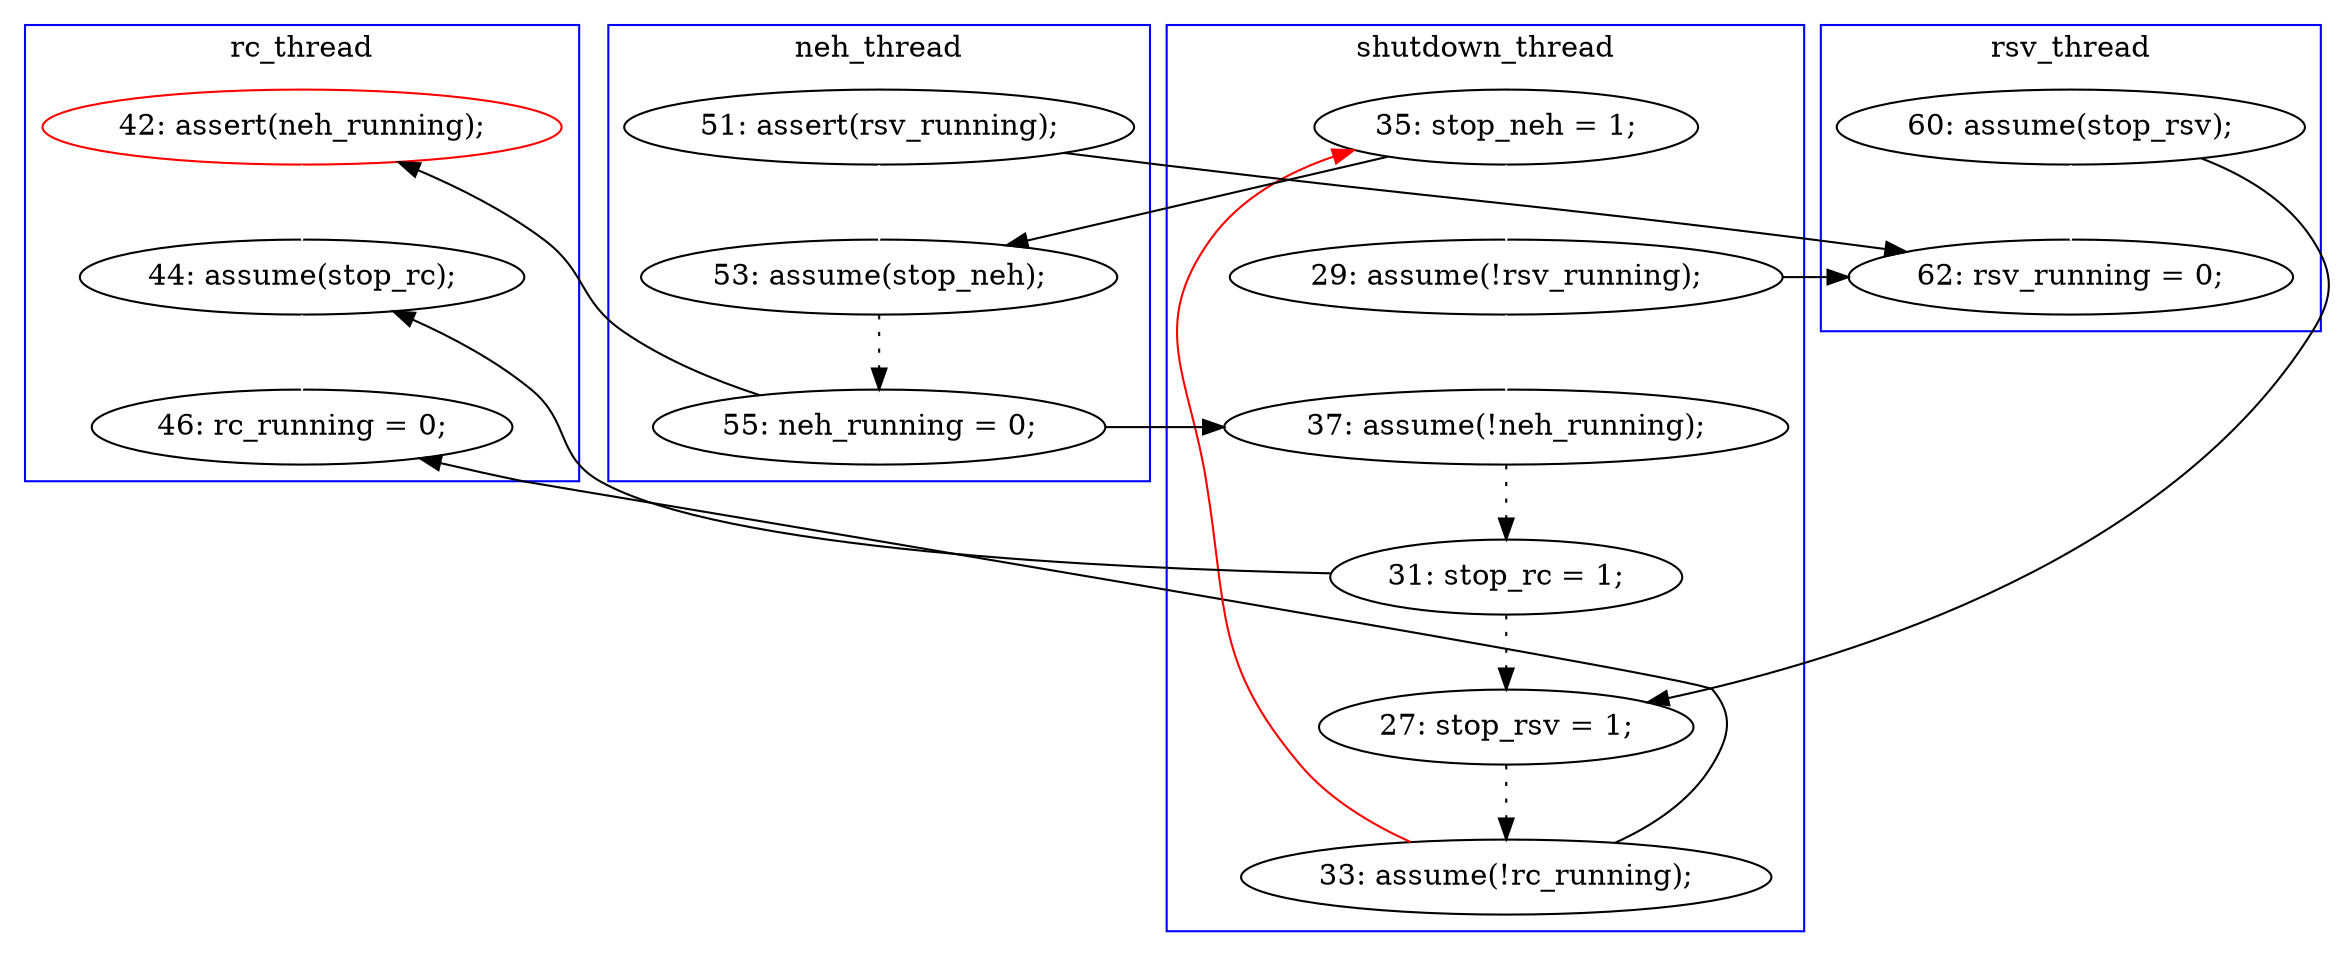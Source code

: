 digraph Counterexample {
	22 -> 23 [color = black, style = solid, constraint = false]
	21 -> 28 [color = black, style = solid, constraint = false]
	32 -> 36 [color = white, style = solid]
	30 -> 17 [color = red, style = solid, constraint = false]
	16 -> 18 [color = white, style = solid]
	18 -> 19 [color = black, style = dotted]
	17 -> 18 [color = black, style = solid, constraint = false]
	30 -> 36 [color = black, style = solid, constraint = false]
	24 -> 26 [color = black, style = dotted]
	17 -> 22 [color = white, style = solid]
	22 -> 24 [color = white, style = solid]
	20 -> 32 [color = white, style = solid]
	26 -> 32 [color = black, style = solid, constraint = false]
	21 -> 23 [color = white, style = solid]
	19 -> 24 [color = black, style = solid, constraint = false]
	26 -> 28 [color = black, style = dotted]
	19 -> 20 [color = black, style = solid, constraint = false]
	16 -> 23 [color = black, style = solid, constraint = false]
	28 -> 30 [color = black, style = dotted]
	subgraph cluster2 {
		label = rc_thread
		color = blue
		36  [label = "46: rc_running = 0;"]
		32  [label = "44: assume(stop_rc);"]
		20  [label = "42: assert(neh_running);", color = red]
	}
	subgraph cluster4 {
		label = rsv_thread
		color = blue
		23  [label = "62: rsv_running = 0;"]
		21  [label = "60: assume(stop_rsv);"]
	}
	subgraph cluster1 {
		label = shutdown_thread
		color = blue
		26  [label = "31: stop_rc = 1;"]
		30  [label = "33: assume(!rc_running);"]
		24  [label = "37: assume(!neh_running);"]
		22  [label = "29: assume(!rsv_running);"]
		28  [label = "27: stop_rsv = 1;"]
		17  [label = "35: stop_neh = 1;"]
	}
	subgraph cluster3 {
		label = neh_thread
		color = blue
		18  [label = "53: assume(stop_neh);"]
		19  [label = "55: neh_running = 0;"]
		16  [label = "51: assert(rsv_running);"]
	}
}